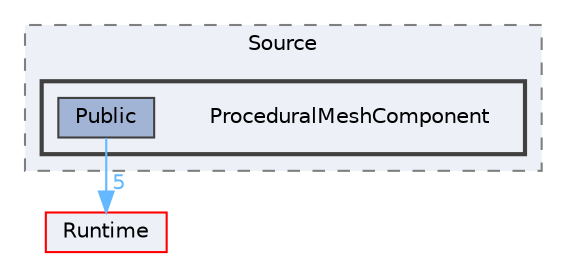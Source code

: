 digraph "ProceduralMeshComponent"
{
 // INTERACTIVE_SVG=YES
 // LATEX_PDF_SIZE
  bgcolor="transparent";
  edge [fontname=Helvetica,fontsize=10,labelfontname=Helvetica,labelfontsize=10];
  node [fontname=Helvetica,fontsize=10,shape=box,height=0.2,width=0.4];
  compound=true
  subgraph clusterdir_8e7b88fdceb92c77d638abeef893dcdf {
    graph [ bgcolor="#edf0f7", pencolor="grey50", label="Source", fontname=Helvetica,fontsize=10 style="filled,dashed", URL="dir_8e7b88fdceb92c77d638abeef893dcdf.html",tooltip=""]
  subgraph clusterdir_7d77c881df0f052a06fd18f4627371bd {
    graph [ bgcolor="#edf0f7", pencolor="grey25", label="", fontname=Helvetica,fontsize=10 style="filled,bold", URL="dir_7d77c881df0f052a06fd18f4627371bd.html",tooltip=""]
    dir_7d77c881df0f052a06fd18f4627371bd [shape=plaintext, label="ProceduralMeshComponent"];
  dir_da16185950abe81514bfce48ac287dff [label="Public", fillcolor="#a2b4d6", color="grey25", style="filled", URL="dir_da16185950abe81514bfce48ac287dff.html",tooltip=""];
  }
  }
  dir_7536b172fbd480bfd146a1b1acd6856b [label="Runtime", fillcolor="#edf0f7", color="red", style="filled", URL="dir_7536b172fbd480bfd146a1b1acd6856b.html",tooltip=""];
  dir_da16185950abe81514bfce48ac287dff->dir_7536b172fbd480bfd146a1b1acd6856b [headlabel="5", labeldistance=1.5 headhref="dir_000903_000984.html" href="dir_000903_000984.html" color="steelblue1" fontcolor="steelblue1"];
}
